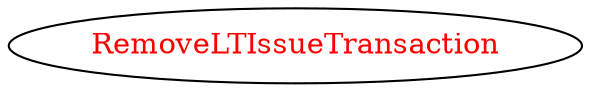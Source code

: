 digraph dependencyGraph {
 concentrate=true;
 ranksep="2.0";
 rankdir="LR"; 
 splines="ortho";
"RemoveLTIssueTransaction" [fontcolor="red"];
}